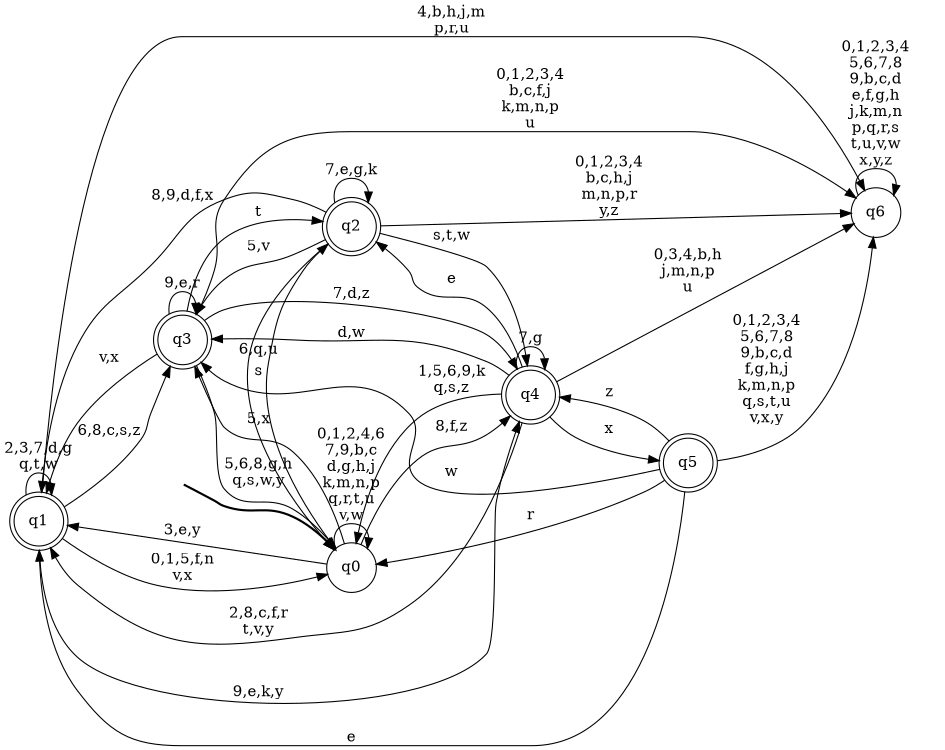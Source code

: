 digraph BlueStar {
__start0 [style = invis, shape = none, label = "", width = 0, height = 0];

rankdir=LR;
size="8,5";

s0 [style="filled", color="black", fillcolor="white" shape="circle", label="q0"];
s1 [style="rounded,filled", color="black", fillcolor="white" shape="doublecircle", label="q1"];
s2 [style="rounded,filled", color="black", fillcolor="white" shape="doublecircle", label="q2"];
s3 [style="rounded,filled", color="black", fillcolor="white" shape="doublecircle", label="q3"];
s4 [style="rounded,filled", color="black", fillcolor="white" shape="doublecircle", label="q4"];
s5 [style="rounded,filled", color="black", fillcolor="white" shape="doublecircle", label="q5"];
s6 [style="filled", color="black", fillcolor="white" shape="circle", label="q6"];
subgraph cluster_main { 
	graph [pad=".75", ranksep="0.15", nodesep="0.15"];
	 style=invis; 
	__start0 -> s0 [penwidth=2];
}
s0 -> s0 [label="0,1,2,4,6\n7,9,b,c\nd,g,h,j\nk,m,n,p\nq,r,t,u\nv,w"];
s0 -> s1 [label="3,e,y"];
s0 -> s2 [label="s"];
s0 -> s3 [label="5,x"];
s0 -> s4 [label="8,f,z"];
s1 -> s0 [label="0,1,5,f,n\nv,x"];
s1 -> s1 [label="2,3,7,d,g\nq,t,w"];
s1 -> s3 [label="6,8,c,s,z"];
s1 -> s4 [label="9,e,k,y"];
s1 -> s6 [label="4,b,h,j,m\np,r,u"];
s2 -> s0 [label="6,q,u"];
s2 -> s1 [label="8,9,d,f,x"];
s2 -> s2 [label="7,e,g,k"];
s2 -> s3 [label="5,v"];
s2 -> s4 [label="s,t,w"];
s2 -> s6 [label="0,1,2,3,4\nb,c,h,j\nm,n,p,r\ny,z"];
s3 -> s0 [label="5,6,8,g,h\nq,s,w,y"];
s3 -> s1 [label="v,x"];
s3 -> s2 [label="t"];
s3 -> s3 [label="9,e,r"];
s3 -> s4 [label="7,d,z"];
s3 -> s6 [label="0,1,2,3,4\nb,c,f,j\nk,m,n,p\nu"];
s4 -> s0 [label="1,5,6,9,k\nq,s,z"];
s4 -> s1 [label="2,8,c,f,r\nt,v,y"];
s4 -> s2 [label="e"];
s4 -> s3 [label="d,w"];
s4 -> s4 [label="7,g"];
s4 -> s5 [label="x"];
s4 -> s6 [label="0,3,4,b,h\nj,m,n,p\nu"];
s5 -> s0 [label="r"];
s5 -> s1 [label="e"];
s5 -> s3 [label="w"];
s5 -> s4 [label="z"];
s5 -> s6 [label="0,1,2,3,4\n5,6,7,8\n9,b,c,d\nf,g,h,j\nk,m,n,p\nq,s,t,u\nv,x,y"];
s6 -> s6 [label="0,1,2,3,4\n5,6,7,8\n9,b,c,d\ne,f,g,h\nj,k,m,n\np,q,r,s\nt,u,v,w\nx,y,z"];

}